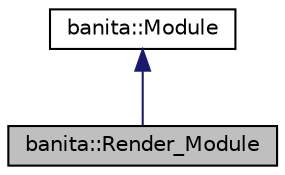 digraph "banita::Render_Module"
{
 // LATEX_PDF_SIZE
  edge [fontname="Helvetica",fontsize="10",labelfontname="Helvetica",labelfontsize="10"];
  node [fontname="Helvetica",fontsize="10",shape=record];
  Node0 [label="banita::Render_Module",height=0.2,width=0.4,color="black", fillcolor="grey75", style="filled", fontcolor="black",tooltip=" "];
  Node1 -> Node0 [dir="back",color="midnightblue",fontsize="10",style="solid",fontname="Helvetica"];
  Node1 [label="banita::Module",height=0.2,width=0.4,color="black", fillcolor="white", style="filled",URL="$d0/d84/classbanita_1_1_module.html",tooltip=" "];
}
